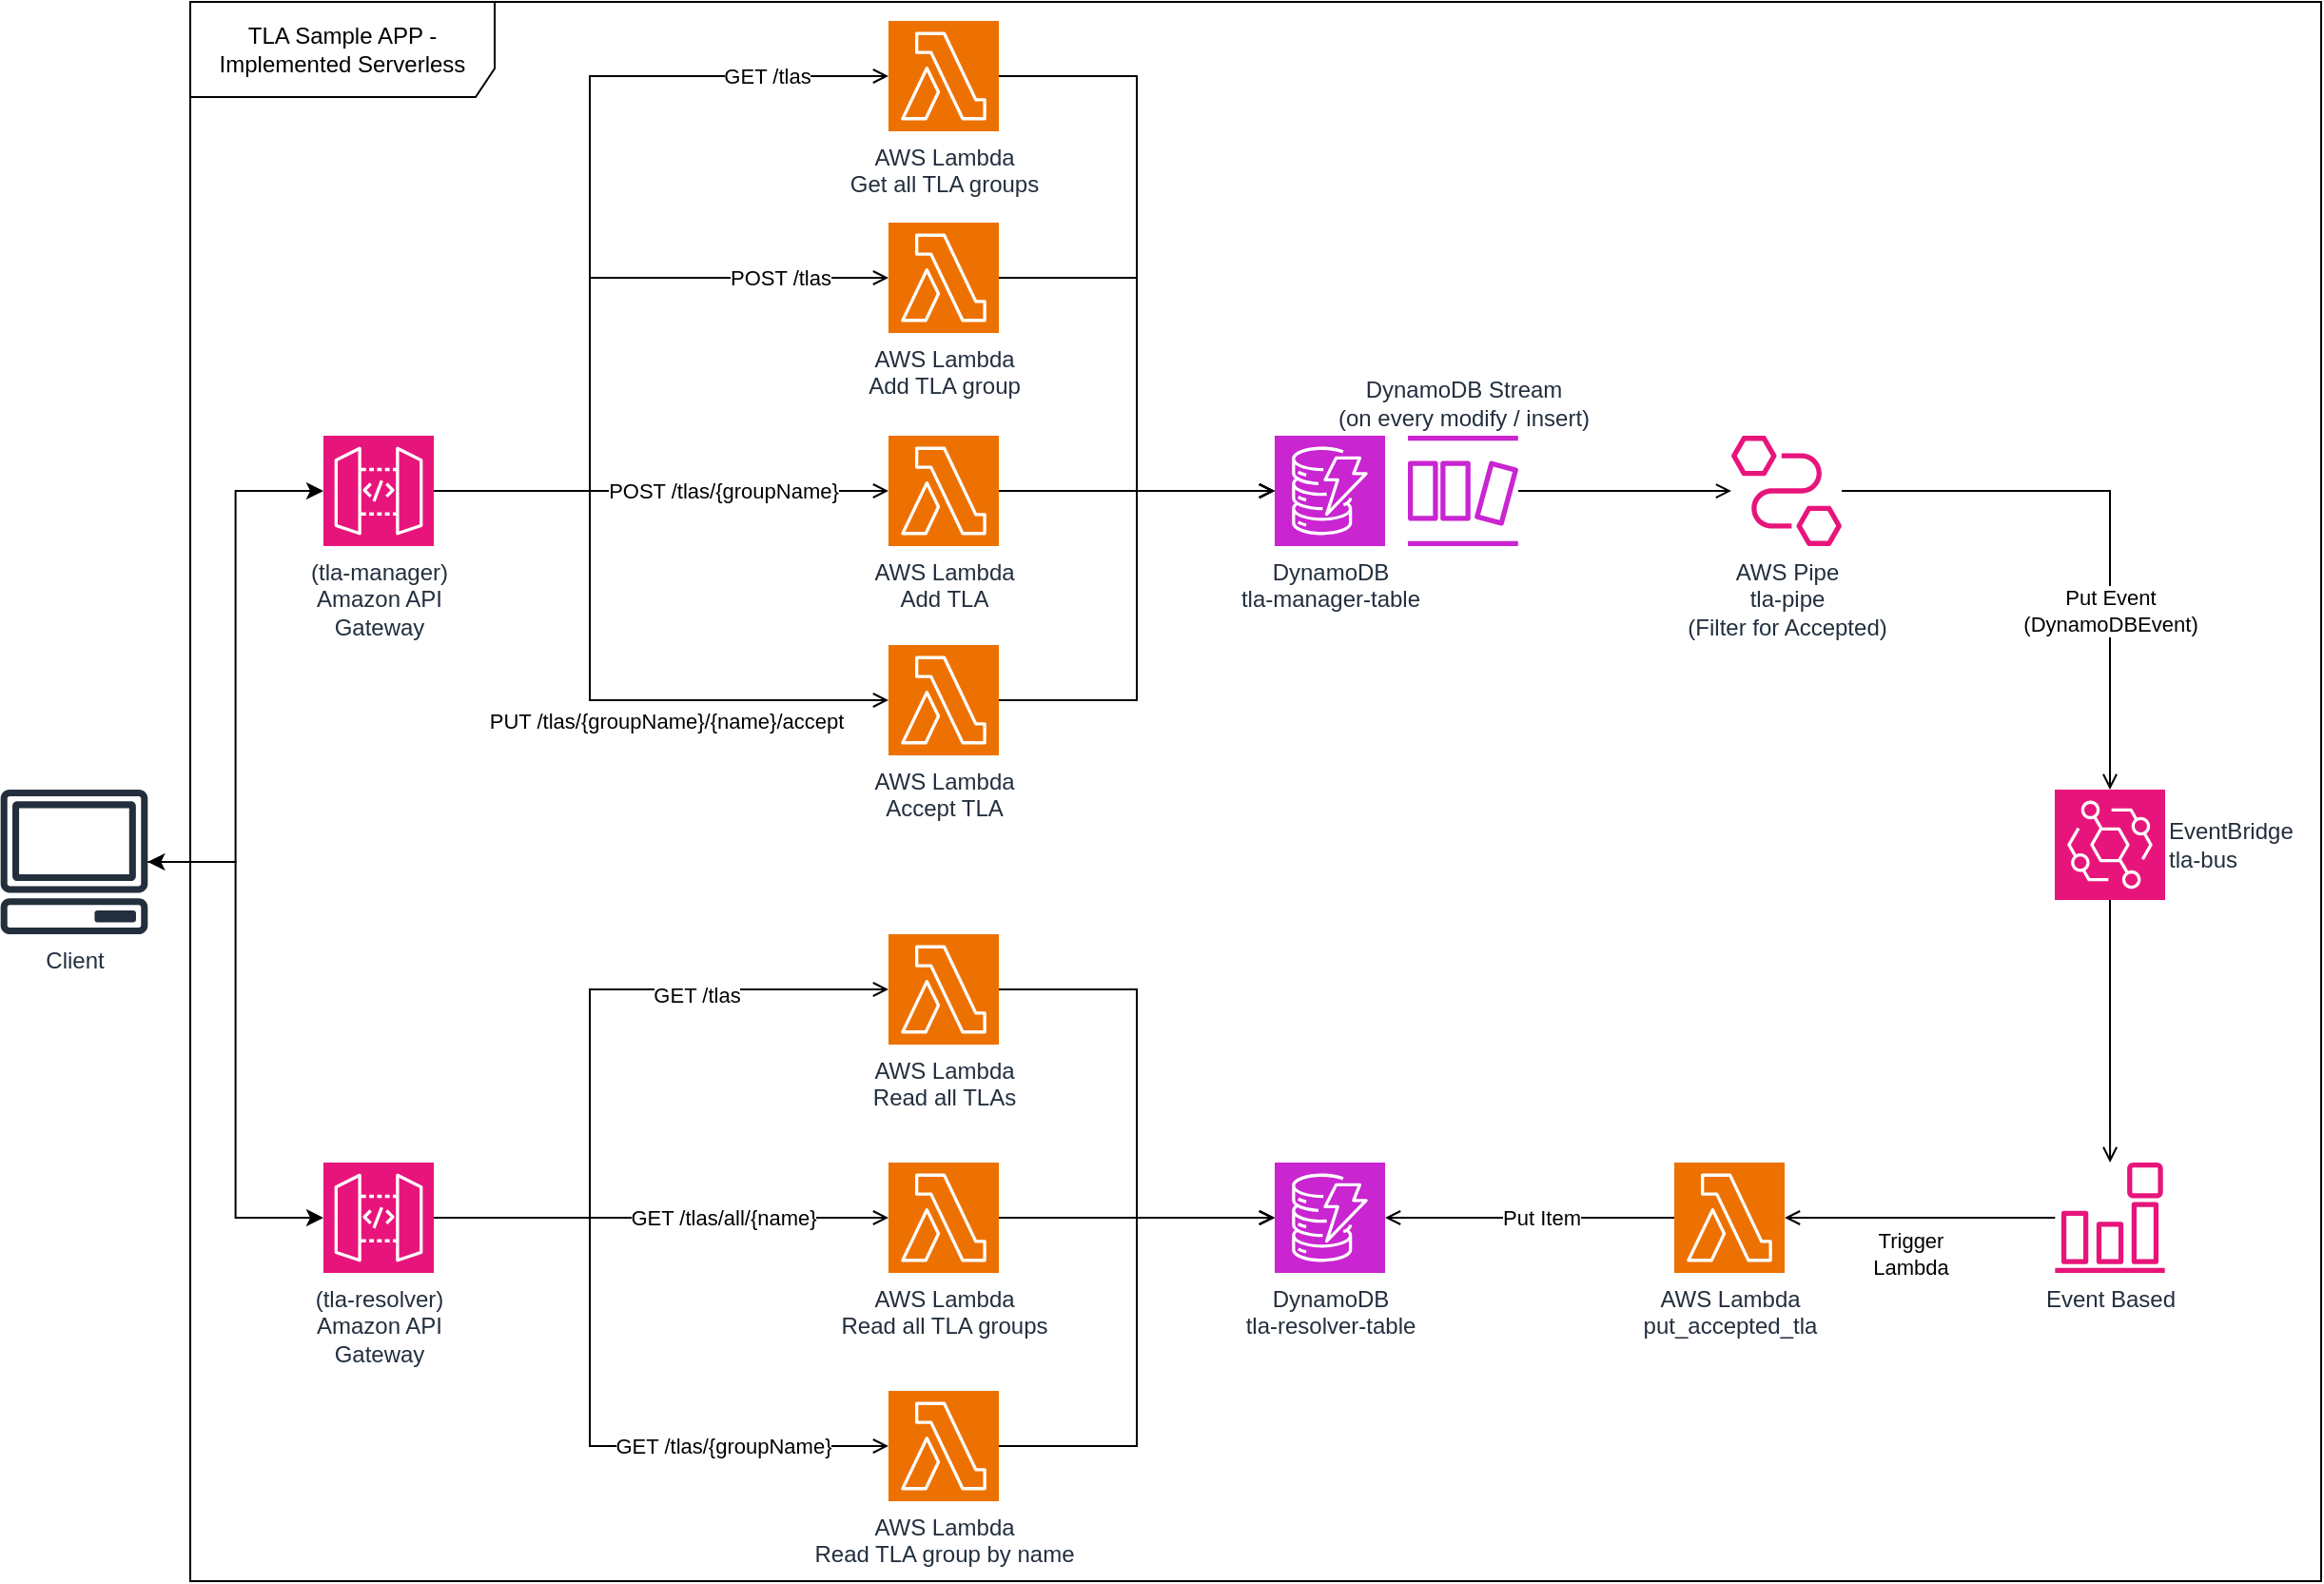 <mxfile version="26.2.14">
  <diagram name="Seite-1" id="1orAczvCMScL_K5leh6H">
    <mxGraphModel dx="1185" dy="1274" grid="1" gridSize="10" guides="1" tooltips="1" connect="1" arrows="1" fold="1" page="1" pageScale="1" pageWidth="1169" pageHeight="827" math="0" shadow="0">
      <root>
        <mxCell id="0" />
        <mxCell id="1" parent="0" />
        <mxCell id="DcAKD10XvMLS1x6KSrqc-1" value="&lt;div&gt;(tla-manager)&lt;/div&gt;&lt;div&gt;Amazon API&lt;/div&gt;&lt;div&gt;Gateway&lt;/div&gt;" style="sketch=0;points=[[0,0,0],[0.25,0,0],[0.5,0,0],[0.75,0,0],[1,0,0],[0,1,0],[0.25,1,0],[0.5,1,0],[0.75,1,0],[1,1,0],[0,0.25,0],[0,0.5,0],[0,0.75,0],[1,0.25,0],[1,0.5,0],[1,0.75,0]];outlineConnect=0;fontColor=#232F3E;fillColor=#E7157B;strokeColor=#ffffff;dashed=0;verticalLabelPosition=bottom;verticalAlign=top;align=center;html=1;fontSize=12;fontStyle=0;aspect=fixed;shape=mxgraph.aws4.resourceIcon;resIcon=mxgraph.aws4.api_gateway;" vertex="1" parent="1">
          <mxGeometry x="230" y="228" width="58" height="58" as="geometry" />
        </mxCell>
        <mxCell id="DcAKD10XvMLS1x6KSrqc-3" value="&lt;div&gt;(tla-resolver)&lt;/div&gt;&lt;div&gt;Amazon API&lt;/div&gt;&lt;div&gt;Gateway&lt;/div&gt;" style="sketch=0;points=[[0,0,0],[0.25,0,0],[0.5,0,0],[0.75,0,0],[1,0,0],[0,1,0],[0.25,1,0],[0.5,1,0],[0.75,1,0],[1,1,0],[0,0.25,0],[0,0.5,0],[0,0.75,0],[1,0.25,0],[1,0.5,0],[1,0.75,0]];outlineConnect=0;fontColor=#232F3E;fillColor=#E7157B;strokeColor=#ffffff;dashed=0;verticalLabelPosition=bottom;verticalAlign=top;align=center;html=1;fontSize=12;fontStyle=0;aspect=fixed;shape=mxgraph.aws4.resourceIcon;resIcon=mxgraph.aws4.api_gateway;" vertex="1" parent="1">
          <mxGeometry x="230" y="610" width="58" height="58" as="geometry" />
        </mxCell>
        <mxCell id="DcAKD10XvMLS1x6KSrqc-4" value="&lt;div&gt;AWS Lambda&lt;/div&gt;&lt;div&gt;Get all TLA groups&lt;/div&gt;" style="sketch=0;points=[[0,0,0],[0.25,0,0],[0.5,0,0],[0.75,0,0],[1,0,0],[0,1,0],[0.25,1,0],[0.5,1,0],[0.75,1,0],[1,1,0],[0,0.25,0],[0,0.5,0],[0,0.75,0],[1,0.25,0],[1,0.5,0],[1,0.75,0]];outlineConnect=0;fontColor=#232F3E;fillColor=#ED7100;strokeColor=#ffffff;dashed=0;verticalLabelPosition=bottom;verticalAlign=top;align=center;html=1;fontSize=12;fontStyle=0;aspect=fixed;shape=mxgraph.aws4.resourceIcon;resIcon=mxgraph.aws4.lambda;" vertex="1" parent="1">
          <mxGeometry x="527" y="10" width="58" height="58" as="geometry" />
        </mxCell>
        <mxCell id="DcAKD10XvMLS1x6KSrqc-5" value="&lt;div&gt;AWS Lambda&lt;/div&gt;&lt;div&gt;Add TLA group&lt;/div&gt;" style="sketch=0;points=[[0,0,0],[0.25,0,0],[0.5,0,0],[0.75,0,0],[1,0,0],[0,1,0],[0.25,1,0],[0.5,1,0],[0.75,1,0],[1,1,0],[0,0.25,0],[0,0.5,0],[0,0.75,0],[1,0.25,0],[1,0.5,0],[1,0.75,0]];outlineConnect=0;fontColor=#232F3E;fillColor=#ED7100;strokeColor=#ffffff;dashed=0;verticalLabelPosition=bottom;verticalAlign=top;align=center;html=1;fontSize=12;fontStyle=0;aspect=fixed;shape=mxgraph.aws4.resourceIcon;resIcon=mxgraph.aws4.lambda;" vertex="1" parent="1">
          <mxGeometry x="527" y="116" width="58" height="58" as="geometry" />
        </mxCell>
        <mxCell id="DcAKD10XvMLS1x6KSrqc-36" style="edgeStyle=orthogonalEdgeStyle;rounded=0;orthogonalLoop=1;jettySize=auto;html=1;endArrow=open;endFill=0;" edge="1" parent="1" source="DcAKD10XvMLS1x6KSrqc-6" target="DcAKD10XvMLS1x6KSrqc-12">
          <mxGeometry relative="1" as="geometry" />
        </mxCell>
        <mxCell id="DcAKD10XvMLS1x6KSrqc-6" value="&lt;div&gt;AWS Lambda&lt;/div&gt;&lt;div&gt;Add TLA&lt;/div&gt;" style="sketch=0;points=[[0,0,0],[0.25,0,0],[0.5,0,0],[0.75,0,0],[1,0,0],[0,1,0],[0.25,1,0],[0.5,1,0],[0.75,1,0],[1,1,0],[0,0.25,0],[0,0.5,0],[0,0.75,0],[1,0.25,0],[1,0.5,0],[1,0.75,0]];outlineConnect=0;fontColor=#232F3E;fillColor=#ED7100;strokeColor=#ffffff;dashed=0;verticalLabelPosition=bottom;verticalAlign=top;align=center;html=1;fontSize=12;fontStyle=0;aspect=fixed;shape=mxgraph.aws4.resourceIcon;resIcon=mxgraph.aws4.lambda;" vertex="1" parent="1">
          <mxGeometry x="527" y="228" width="58" height="58" as="geometry" />
        </mxCell>
        <mxCell id="DcAKD10XvMLS1x6KSrqc-8" value="&lt;div&gt;AWS Lambda&lt;/div&gt;&lt;div&gt;Read all TLA groups&lt;/div&gt;" style="sketch=0;points=[[0,0,0],[0.25,0,0],[0.5,0,0],[0.75,0,0],[1,0,0],[0,1,0],[0.25,1,0],[0.5,1,0],[0.75,1,0],[1,1,0],[0,0.25,0],[0,0.5,0],[0,0.75,0],[1,0.25,0],[1,0.5,0],[1,0.75,0]];outlineConnect=0;fontColor=#232F3E;fillColor=#ED7100;strokeColor=#ffffff;dashed=0;verticalLabelPosition=bottom;verticalAlign=top;align=center;html=1;fontSize=12;fontStyle=0;aspect=fixed;shape=mxgraph.aws4.resourceIcon;resIcon=mxgraph.aws4.lambda;" vertex="1" parent="1">
          <mxGeometry x="527" y="610" width="58" height="58" as="geometry" />
        </mxCell>
        <mxCell id="DcAKD10XvMLS1x6KSrqc-9" value="&lt;div&gt;AWS Lambda&lt;/div&gt;&lt;div&gt;Read all TLAs&lt;/div&gt;" style="sketch=0;points=[[0,0,0],[0.25,0,0],[0.5,0,0],[0.75,0,0],[1,0,0],[0,1,0],[0.25,1,0],[0.5,1,0],[0.75,1,0],[1,1,0],[0,0.25,0],[0,0.5,0],[0,0.75,0],[1,0.25,0],[1,0.5,0],[1,0.75,0]];outlineConnect=0;fontColor=#232F3E;fillColor=#ED7100;strokeColor=#ffffff;dashed=0;verticalLabelPosition=bottom;verticalAlign=top;align=center;html=1;fontSize=12;fontStyle=0;aspect=fixed;shape=mxgraph.aws4.resourceIcon;resIcon=mxgraph.aws4.lambda;" vertex="1" parent="1">
          <mxGeometry x="527" y="490" width="58" height="58" as="geometry" />
        </mxCell>
        <mxCell id="DcAKD10XvMLS1x6KSrqc-10" value="&lt;div&gt;AWS Lambda&lt;/div&gt;&lt;div&gt;Accept TLA&lt;/div&gt;" style="sketch=0;points=[[0,0,0],[0.25,0,0],[0.5,0,0],[0.75,0,0],[1,0,0],[0,1,0],[0.25,1,0],[0.5,1,0],[0.75,1,0],[1,1,0],[0,0.25,0],[0,0.5,0],[0,0.75,0],[1,0.25,0],[1,0.5,0],[1,0.75,0]];outlineConnect=0;fontColor=#232F3E;fillColor=#ED7100;strokeColor=#ffffff;dashed=0;verticalLabelPosition=bottom;verticalAlign=top;align=center;html=1;fontSize=12;fontStyle=0;aspect=fixed;shape=mxgraph.aws4.resourceIcon;resIcon=mxgraph.aws4.lambda;" vertex="1" parent="1">
          <mxGeometry x="527" y="338" width="58" height="58" as="geometry" />
        </mxCell>
        <mxCell id="DcAKD10XvMLS1x6KSrqc-12" value="&lt;div&gt;DynamoDB&lt;/div&gt;&lt;div&gt;tla-manager-table&lt;/div&gt;" style="sketch=0;points=[[0,0,0],[0.25,0,0],[0.5,0,0],[0.75,0,0],[1,0,0],[0,1,0],[0.25,1,0],[0.5,1,0],[0.75,1,0],[1,1,0],[0,0.25,0],[0,0.5,0],[0,0.75,0],[1,0.25,0],[1,0.5,0],[1,0.75,0]];outlineConnect=0;fontColor=#232F3E;fillColor=#C925D1;strokeColor=#ffffff;dashed=0;verticalLabelPosition=bottom;verticalAlign=top;align=center;html=1;fontSize=12;fontStyle=0;aspect=fixed;shape=mxgraph.aws4.resourceIcon;resIcon=mxgraph.aws4.dynamodb;" vertex="1" parent="1">
          <mxGeometry x="730" y="228" width="58" height="58" as="geometry" />
        </mxCell>
        <mxCell id="DcAKD10XvMLS1x6KSrqc-13" value="&lt;div&gt;DynamoDB&lt;/div&gt;&lt;div&gt;tla-resolver-table&lt;/div&gt;" style="sketch=0;points=[[0,0,0],[0.25,0,0],[0.5,0,0],[0.75,0,0],[1,0,0],[0,1,0],[0.25,1,0],[0.5,1,0],[0.75,1,0],[1,1,0],[0,0.25,0],[0,0.5,0],[0,0.75,0],[1,0.25,0],[1,0.5,0],[1,0.75,0]];outlineConnect=0;fontColor=#232F3E;fillColor=#C925D1;strokeColor=#ffffff;dashed=0;verticalLabelPosition=bottom;verticalAlign=top;align=center;html=1;fontSize=12;fontStyle=0;aspect=fixed;shape=mxgraph.aws4.resourceIcon;resIcon=mxgraph.aws4.dynamodb;" vertex="1" parent="1">
          <mxGeometry x="730" y="610" width="58" height="58" as="geometry" />
        </mxCell>
        <mxCell id="DcAKD10XvMLS1x6KSrqc-33" style="edgeStyle=orthogonalEdgeStyle;rounded=0;orthogonalLoop=1;jettySize=auto;html=1;endArrow=open;endFill=0;" edge="1" parent="1" source="DcAKD10XvMLS1x6KSrqc-15" target="DcAKD10XvMLS1x6KSrqc-16">
          <mxGeometry relative="1" as="geometry" />
        </mxCell>
        <mxCell id="DcAKD10XvMLS1x6KSrqc-15" value="&lt;div&gt;DynamoDB Stream&lt;/div&gt;&lt;div&gt;(on every modify / insert)&lt;/div&gt;" style="sketch=0;outlineConnect=0;fontColor=#232F3E;gradientColor=none;fillColor=#C925D1;strokeColor=none;dashed=0;verticalLabelPosition=top;verticalAlign=bottom;align=center;html=1;fontSize=12;fontStyle=0;aspect=fixed;pointerEvents=1;shape=mxgraph.aws4.dynamodb_stream;labelPosition=center;" vertex="1" parent="1">
          <mxGeometry x="800" y="228" width="58" height="58" as="geometry" />
        </mxCell>
        <mxCell id="DcAKD10XvMLS1x6KSrqc-16" value="&lt;div&gt;AWS Pipe&lt;/div&gt;&lt;div&gt;tla-pipe&lt;/div&gt;&lt;div&gt;(Filter for Accepted)&lt;/div&gt;" style="sketch=0;outlineConnect=0;fontColor=#232F3E;gradientColor=none;fillColor=#E7157B;strokeColor=none;dashed=0;verticalLabelPosition=bottom;verticalAlign=top;align=center;html=1;fontSize=12;fontStyle=0;aspect=fixed;pointerEvents=1;shape=mxgraph.aws4.eventbridge_pipes;" vertex="1" parent="1">
          <mxGeometry x="970" y="228" width="58" height="58" as="geometry" />
        </mxCell>
        <mxCell id="DcAKD10XvMLS1x6KSrqc-17" value="&lt;div&gt;Client&lt;/div&gt;" style="sketch=0;outlineConnect=0;fontColor=#232F3E;gradientColor=none;fillColor=#232F3D;strokeColor=none;dashed=0;verticalLabelPosition=bottom;verticalAlign=top;align=center;html=1;fontSize=12;fontStyle=0;aspect=fixed;pointerEvents=1;shape=mxgraph.aws4.client;" vertex="1" parent="1">
          <mxGeometry x="60" y="414" width="78" height="76" as="geometry" />
        </mxCell>
        <mxCell id="DcAKD10XvMLS1x6KSrqc-19" value="&lt;div&gt;AWS Lambda&lt;/div&gt;&lt;div&gt;Read TLA group by name&lt;/div&gt;" style="sketch=0;points=[[0,0,0],[0.25,0,0],[0.5,0,0],[0.75,0,0],[1,0,0],[0,1,0],[0.25,1,0],[0.5,1,0],[0.75,1,0],[1,1,0],[0,0.25,0],[0,0.5,0],[0,0.75,0],[1,0.25,0],[1,0.5,0],[1,0.75,0]];outlineConnect=0;fontColor=#232F3E;fillColor=#ED7100;strokeColor=#ffffff;dashed=0;verticalLabelPosition=bottom;verticalAlign=top;align=center;html=1;fontSize=12;fontStyle=0;aspect=fixed;shape=mxgraph.aws4.resourceIcon;resIcon=mxgraph.aws4.lambda;" vertex="1" parent="1">
          <mxGeometry x="527" y="730" width="58" height="58" as="geometry" />
        </mxCell>
        <mxCell id="DcAKD10XvMLS1x6KSrqc-51" style="edgeStyle=orthogonalEdgeStyle;rounded=0;orthogonalLoop=1;jettySize=auto;html=1;endArrow=open;endFill=0;" edge="1" parent="1" source="DcAKD10XvMLS1x6KSrqc-20" target="DcAKD10XvMLS1x6KSrqc-13">
          <mxGeometry relative="1" as="geometry" />
        </mxCell>
        <mxCell id="DcAKD10XvMLS1x6KSrqc-52" value="Put Item" style="edgeLabel;html=1;align=center;verticalAlign=middle;resizable=0;points=[];" vertex="1" connectable="0" parent="DcAKD10XvMLS1x6KSrqc-51">
          <mxGeometry x="-0.21" y="-1" relative="1" as="geometry">
            <mxPoint x="-10" y="1" as="offset" />
          </mxGeometry>
        </mxCell>
        <mxCell id="DcAKD10XvMLS1x6KSrqc-20" value="&lt;div&gt;AWS Lambda&lt;/div&gt;&lt;div&gt;put_accepted_tla&lt;/div&gt;&lt;div&gt;&lt;br&gt;&lt;/div&gt;" style="sketch=0;points=[[0,0,0],[0.25,0,0],[0.5,0,0],[0.75,0,0],[1,0,0],[0,1,0],[0.25,1,0],[0.5,1,0],[0.75,1,0],[1,1,0],[0,0.25,0],[0,0.5,0],[0,0.75,0],[1,0.25,0],[1,0.5,0],[1,0.75,0]];outlineConnect=0;fontColor=#232F3E;fillColor=#ED7100;strokeColor=#ffffff;dashed=0;verticalLabelPosition=bottom;verticalAlign=top;align=center;html=1;fontSize=12;fontStyle=0;aspect=fixed;shape=mxgraph.aws4.resourceIcon;resIcon=mxgraph.aws4.lambda;" vertex="1" parent="1">
          <mxGeometry x="940" y="610" width="58" height="58" as="geometry" />
        </mxCell>
        <mxCell id="DcAKD10XvMLS1x6KSrqc-49" style="edgeStyle=orthogonalEdgeStyle;rounded=0;orthogonalLoop=1;jettySize=auto;html=1;endArrow=open;endFill=0;" edge="1" parent="1" source="DcAKD10XvMLS1x6KSrqc-21" target="DcAKD10XvMLS1x6KSrqc-20">
          <mxGeometry relative="1" as="geometry" />
        </mxCell>
        <mxCell id="DcAKD10XvMLS1x6KSrqc-53" value="Trigger&lt;br&gt;Lambda" style="edgeLabel;html=1;align=center;verticalAlign=middle;resizable=0;points=[];" vertex="1" connectable="0" parent="DcAKD10XvMLS1x6KSrqc-49">
          <mxGeometry x="0.093" y="-1" relative="1" as="geometry">
            <mxPoint x="1" y="20" as="offset" />
          </mxGeometry>
        </mxCell>
        <mxCell id="DcAKD10XvMLS1x6KSrqc-21" value="Event Based" style="sketch=0;outlineConnect=0;fontColor=#232F3E;gradientColor=none;fillColor=#E7157B;strokeColor=none;dashed=0;verticalLabelPosition=bottom;verticalAlign=top;align=center;html=1;fontSize=12;fontStyle=0;aspect=fixed;pointerEvents=1;shape=mxgraph.aws4.event_event_based;" vertex="1" parent="1">
          <mxGeometry x="1140" y="610" width="58" height="58" as="geometry" />
        </mxCell>
        <mxCell id="DcAKD10XvMLS1x6KSrqc-50" style="edgeStyle=orthogonalEdgeStyle;rounded=0;orthogonalLoop=1;jettySize=auto;html=1;endArrow=open;endFill=0;" edge="1" parent="1" source="DcAKD10XvMLS1x6KSrqc-22" target="DcAKD10XvMLS1x6KSrqc-21">
          <mxGeometry relative="1" as="geometry" />
        </mxCell>
        <mxCell id="DcAKD10XvMLS1x6KSrqc-22" value="&lt;div&gt;EventBridge&lt;/div&gt;&lt;div&gt;tla-bus&lt;/div&gt;" style="sketch=0;points=[[0,0,0],[0.25,0,0],[0.5,0,0],[0.75,0,0],[1,0,0],[0,1,0],[0.25,1,0],[0.5,1,0],[0.75,1,0],[1,1,0],[0,0.25,0],[0,0.5,0],[0,0.75,0],[1,0.25,0],[1,0.5,0],[1,0.75,0]];outlineConnect=0;fontColor=#232F3E;fillColor=#E7157B;strokeColor=#ffffff;dashed=0;verticalLabelPosition=middle;verticalAlign=middle;align=left;html=1;fontSize=12;fontStyle=0;aspect=fixed;shape=mxgraph.aws4.resourceIcon;resIcon=mxgraph.aws4.eventbridge;labelPosition=right;" vertex="1" parent="1">
          <mxGeometry x="1140" y="414" width="58" height="58" as="geometry" />
        </mxCell>
        <mxCell id="DcAKD10XvMLS1x6KSrqc-23" style="edgeStyle=orthogonalEdgeStyle;rounded=0;orthogonalLoop=1;jettySize=auto;html=1;entryX=0;entryY=0.5;entryDx=0;entryDy=0;entryPerimeter=0;startArrow=classic;startFill=1;" edge="1" parent="1" source="DcAKD10XvMLS1x6KSrqc-17" target="DcAKD10XvMLS1x6KSrqc-1">
          <mxGeometry relative="1" as="geometry" />
        </mxCell>
        <mxCell id="DcAKD10XvMLS1x6KSrqc-24" style="edgeStyle=orthogonalEdgeStyle;rounded=0;orthogonalLoop=1;jettySize=auto;html=1;entryX=0;entryY=0.5;entryDx=0;entryDy=0;entryPerimeter=0;" edge="1" parent="1" source="DcAKD10XvMLS1x6KSrqc-17" target="DcAKD10XvMLS1x6KSrqc-3">
          <mxGeometry relative="1" as="geometry" />
        </mxCell>
        <mxCell id="DcAKD10XvMLS1x6KSrqc-25" style="edgeStyle=orthogonalEdgeStyle;rounded=0;orthogonalLoop=1;jettySize=auto;html=1;entryX=0;entryY=0.5;entryDx=0;entryDy=0;entryPerimeter=0;endArrow=open;endFill=0;" edge="1" parent="1" source="DcAKD10XvMLS1x6KSrqc-1" target="DcAKD10XvMLS1x6KSrqc-4">
          <mxGeometry relative="1" as="geometry">
            <Array as="points">
              <mxPoint x="370" y="257" />
              <mxPoint x="370" y="39" />
            </Array>
          </mxGeometry>
        </mxCell>
        <mxCell id="DcAKD10XvMLS1x6KSrqc-56" value="GET /tlas" style="edgeLabel;html=1;align=center;verticalAlign=middle;resizable=0;points=[];" vertex="1" connectable="0" parent="DcAKD10XvMLS1x6KSrqc-25">
          <mxGeometry x="0.72" relative="1" as="geometry">
            <mxPoint as="offset" />
          </mxGeometry>
        </mxCell>
        <mxCell id="DcAKD10XvMLS1x6KSrqc-26" style="edgeStyle=orthogonalEdgeStyle;rounded=0;orthogonalLoop=1;jettySize=auto;html=1;entryX=0;entryY=0.5;entryDx=0;entryDy=0;entryPerimeter=0;endArrow=open;endFill=0;" edge="1" parent="1" source="DcAKD10XvMLS1x6KSrqc-1" target="DcAKD10XvMLS1x6KSrqc-5">
          <mxGeometry relative="1" as="geometry">
            <Array as="points">
              <mxPoint x="370" y="257" />
              <mxPoint x="370" y="145" />
            </Array>
          </mxGeometry>
        </mxCell>
        <mxCell id="DcAKD10XvMLS1x6KSrqc-57" value="POST /tlas" style="edgeLabel;html=1;align=center;verticalAlign=middle;resizable=0;points=[];" vertex="1" connectable="0" parent="DcAKD10XvMLS1x6KSrqc-26">
          <mxGeometry x="0.755" y="-3" relative="1" as="geometry">
            <mxPoint x="-14" y="-3" as="offset" />
          </mxGeometry>
        </mxCell>
        <mxCell id="DcAKD10XvMLS1x6KSrqc-27" style="edgeStyle=orthogonalEdgeStyle;rounded=0;orthogonalLoop=1;jettySize=auto;html=1;entryX=0;entryY=0.5;entryDx=0;entryDy=0;entryPerimeter=0;endArrow=open;endFill=0;" edge="1" parent="1" source="DcAKD10XvMLS1x6KSrqc-1" target="DcAKD10XvMLS1x6KSrqc-6">
          <mxGeometry relative="1" as="geometry" />
        </mxCell>
        <mxCell id="DcAKD10XvMLS1x6KSrqc-58" value="POST /tlas/{groupName}" style="edgeLabel;html=1;align=center;verticalAlign=middle;resizable=0;points=[];" vertex="1" connectable="0" parent="DcAKD10XvMLS1x6KSrqc-27">
          <mxGeometry x="0.464" y="1" relative="1" as="geometry">
            <mxPoint x="-23" y="1" as="offset" />
          </mxGeometry>
        </mxCell>
        <mxCell id="DcAKD10XvMLS1x6KSrqc-28" style="edgeStyle=orthogonalEdgeStyle;rounded=0;orthogonalLoop=1;jettySize=auto;html=1;entryX=0;entryY=0.5;entryDx=0;entryDy=0;entryPerimeter=0;endArrow=open;endFill=0;" edge="1" parent="1" source="DcAKD10XvMLS1x6KSrqc-1" target="DcAKD10XvMLS1x6KSrqc-10">
          <mxGeometry relative="1" as="geometry">
            <Array as="points">
              <mxPoint x="370" y="257" />
              <mxPoint x="370" y="367" />
            </Array>
          </mxGeometry>
        </mxCell>
        <mxCell id="DcAKD10XvMLS1x6KSrqc-59" value="PUT /tlas/{groupName}/{name}/accept" style="edgeLabel;html=1;align=center;verticalAlign=middle;resizable=0;points=[];" vertex="1" connectable="0" parent="DcAKD10XvMLS1x6KSrqc-28">
          <mxGeometry x="0.593" y="-3" relative="1" as="geometry">
            <mxPoint x="-46" y="8" as="offset" />
          </mxGeometry>
        </mxCell>
        <mxCell id="DcAKD10XvMLS1x6KSrqc-30" style="edgeStyle=orthogonalEdgeStyle;rounded=0;orthogonalLoop=1;jettySize=auto;html=1;entryX=0;entryY=0.5;entryDx=0;entryDy=0;entryPerimeter=0;endArrow=open;endFill=0;" edge="1" parent="1" source="DcAKD10XvMLS1x6KSrqc-3" target="DcAKD10XvMLS1x6KSrqc-9">
          <mxGeometry relative="1" as="geometry">
            <Array as="points">
              <mxPoint x="370" y="639" />
              <mxPoint x="370" y="519" />
            </Array>
          </mxGeometry>
        </mxCell>
        <mxCell id="DcAKD10XvMLS1x6KSrqc-61" value="&lt;div&gt;GET /tlas&lt;/div&gt;" style="edgeLabel;html=1;align=center;verticalAlign=middle;resizable=0;points=[];" vertex="1" connectable="0" parent="DcAKD10XvMLS1x6KSrqc-30">
          <mxGeometry x="0.437" y="-3" relative="1" as="geometry">
            <mxPoint as="offset" />
          </mxGeometry>
        </mxCell>
        <mxCell id="DcAKD10XvMLS1x6KSrqc-31" style="edgeStyle=orthogonalEdgeStyle;rounded=0;orthogonalLoop=1;jettySize=auto;html=1;entryX=0;entryY=0.5;entryDx=0;entryDy=0;entryPerimeter=0;endArrow=open;endFill=0;" edge="1" parent="1" source="DcAKD10XvMLS1x6KSrqc-3" target="DcAKD10XvMLS1x6KSrqc-8">
          <mxGeometry relative="1" as="geometry" />
        </mxCell>
        <mxCell id="DcAKD10XvMLS1x6KSrqc-64" value="GET /tlas/all/{name}" style="edgeLabel;html=1;align=center;verticalAlign=middle;resizable=0;points=[];" vertex="1" connectable="0" parent="DcAKD10XvMLS1x6KSrqc-31">
          <mxGeometry x="0.096" y="-2" relative="1" as="geometry">
            <mxPoint x="21" y="-2" as="offset" />
          </mxGeometry>
        </mxCell>
        <mxCell id="DcAKD10XvMLS1x6KSrqc-32" style="edgeStyle=orthogonalEdgeStyle;rounded=0;orthogonalLoop=1;jettySize=auto;html=1;entryX=0;entryY=0.5;entryDx=0;entryDy=0;entryPerimeter=0;endArrow=open;endFill=0;" edge="1" parent="1" source="DcAKD10XvMLS1x6KSrqc-3" target="DcAKD10XvMLS1x6KSrqc-19">
          <mxGeometry relative="1" as="geometry">
            <Array as="points">
              <mxPoint x="370" y="639" />
              <mxPoint x="370" y="759" />
            </Array>
          </mxGeometry>
        </mxCell>
        <mxCell id="DcAKD10XvMLS1x6KSrqc-65" value="GET /tlas/{groupName}" style="edgeLabel;html=1;align=center;verticalAlign=middle;resizable=0;points=[];" vertex="1" connectable="0" parent="DcAKD10XvMLS1x6KSrqc-32">
          <mxGeometry x="0.487" y="-2" relative="1" as="geometry">
            <mxPoint x="5" y="-2" as="offset" />
          </mxGeometry>
        </mxCell>
        <mxCell id="DcAKD10XvMLS1x6KSrqc-34" style="edgeStyle=orthogonalEdgeStyle;rounded=0;orthogonalLoop=1;jettySize=auto;html=1;entryX=0;entryY=0.5;entryDx=0;entryDy=0;entryPerimeter=0;endArrow=open;endFill=0;" edge="1" parent="1" source="DcAKD10XvMLS1x6KSrqc-4" target="DcAKD10XvMLS1x6KSrqc-12">
          <mxGeometry relative="1" as="geometry" />
        </mxCell>
        <mxCell id="DcAKD10XvMLS1x6KSrqc-35" style="edgeStyle=orthogonalEdgeStyle;rounded=0;orthogonalLoop=1;jettySize=auto;html=1;entryX=0;entryY=0.5;entryDx=0;entryDy=0;entryPerimeter=0;endArrow=open;endFill=0;" edge="1" parent="1" source="DcAKD10XvMLS1x6KSrqc-5" target="DcAKD10XvMLS1x6KSrqc-12">
          <mxGeometry relative="1" as="geometry" />
        </mxCell>
        <mxCell id="DcAKD10XvMLS1x6KSrqc-37" style="edgeStyle=orthogonalEdgeStyle;rounded=0;orthogonalLoop=1;jettySize=auto;html=1;entryX=0;entryY=0.5;entryDx=0;entryDy=0;entryPerimeter=0;endArrow=open;endFill=0;" edge="1" parent="1" source="DcAKD10XvMLS1x6KSrqc-10" target="DcAKD10XvMLS1x6KSrqc-12">
          <mxGeometry relative="1" as="geometry" />
        </mxCell>
        <mxCell id="DcAKD10XvMLS1x6KSrqc-40" style="edgeStyle=orthogonalEdgeStyle;rounded=0;orthogonalLoop=1;jettySize=auto;html=1;entryX=0;entryY=0.5;entryDx=0;entryDy=0;entryPerimeter=0;endArrow=open;endFill=0;" edge="1" parent="1" source="DcAKD10XvMLS1x6KSrqc-9" target="DcAKD10XvMLS1x6KSrqc-13">
          <mxGeometry relative="1" as="geometry" />
        </mxCell>
        <mxCell id="DcAKD10XvMLS1x6KSrqc-43" style="edgeStyle=orthogonalEdgeStyle;rounded=0;orthogonalLoop=1;jettySize=auto;html=1;entryX=0;entryY=0.5;entryDx=0;entryDy=0;entryPerimeter=0;endArrow=open;endFill=0;" edge="1" parent="1" source="DcAKD10XvMLS1x6KSrqc-8" target="DcAKD10XvMLS1x6KSrqc-13">
          <mxGeometry relative="1" as="geometry" />
        </mxCell>
        <mxCell id="DcAKD10XvMLS1x6KSrqc-45" style="edgeStyle=orthogonalEdgeStyle;rounded=0;orthogonalLoop=1;jettySize=auto;html=1;entryX=0;entryY=0.5;entryDx=0;entryDy=0;entryPerimeter=0;endArrow=open;endFill=0;" edge="1" parent="1" source="DcAKD10XvMLS1x6KSrqc-19" target="DcAKD10XvMLS1x6KSrqc-13">
          <mxGeometry relative="1" as="geometry" />
        </mxCell>
        <mxCell id="DcAKD10XvMLS1x6KSrqc-46" style="edgeStyle=orthogonalEdgeStyle;rounded=0;orthogonalLoop=1;jettySize=auto;html=1;entryX=0.5;entryY=0;entryDx=0;entryDy=0;entryPerimeter=0;endArrow=open;endFill=0;" edge="1" parent="1" source="DcAKD10XvMLS1x6KSrqc-16" target="DcAKD10XvMLS1x6KSrqc-22">
          <mxGeometry relative="1" as="geometry" />
        </mxCell>
        <mxCell id="DcAKD10XvMLS1x6KSrqc-47" value="&lt;div&gt;Put Event&lt;/div&gt;&lt;div&gt;(DynamoDBEvent)&lt;/div&gt;" style="edgeLabel;html=1;align=center;verticalAlign=middle;resizable=0;points=[];" vertex="1" connectable="0" parent="DcAKD10XvMLS1x6KSrqc-46">
          <mxGeometry x="0.115" y="2" relative="1" as="geometry">
            <mxPoint x="-2" y="38" as="offset" />
          </mxGeometry>
        </mxCell>
        <mxCell id="DcAKD10XvMLS1x6KSrqc-69" value="TLA Sample APP - Implemented Serverless" style="shape=umlFrame;whiteSpace=wrap;html=1;pointerEvents=0;recursiveResize=0;container=1;collapsible=0;width=160;height=50;" vertex="1" parent="1">
          <mxGeometry x="160" width="1120" height="830" as="geometry" />
        </mxCell>
      </root>
    </mxGraphModel>
  </diagram>
</mxfile>
